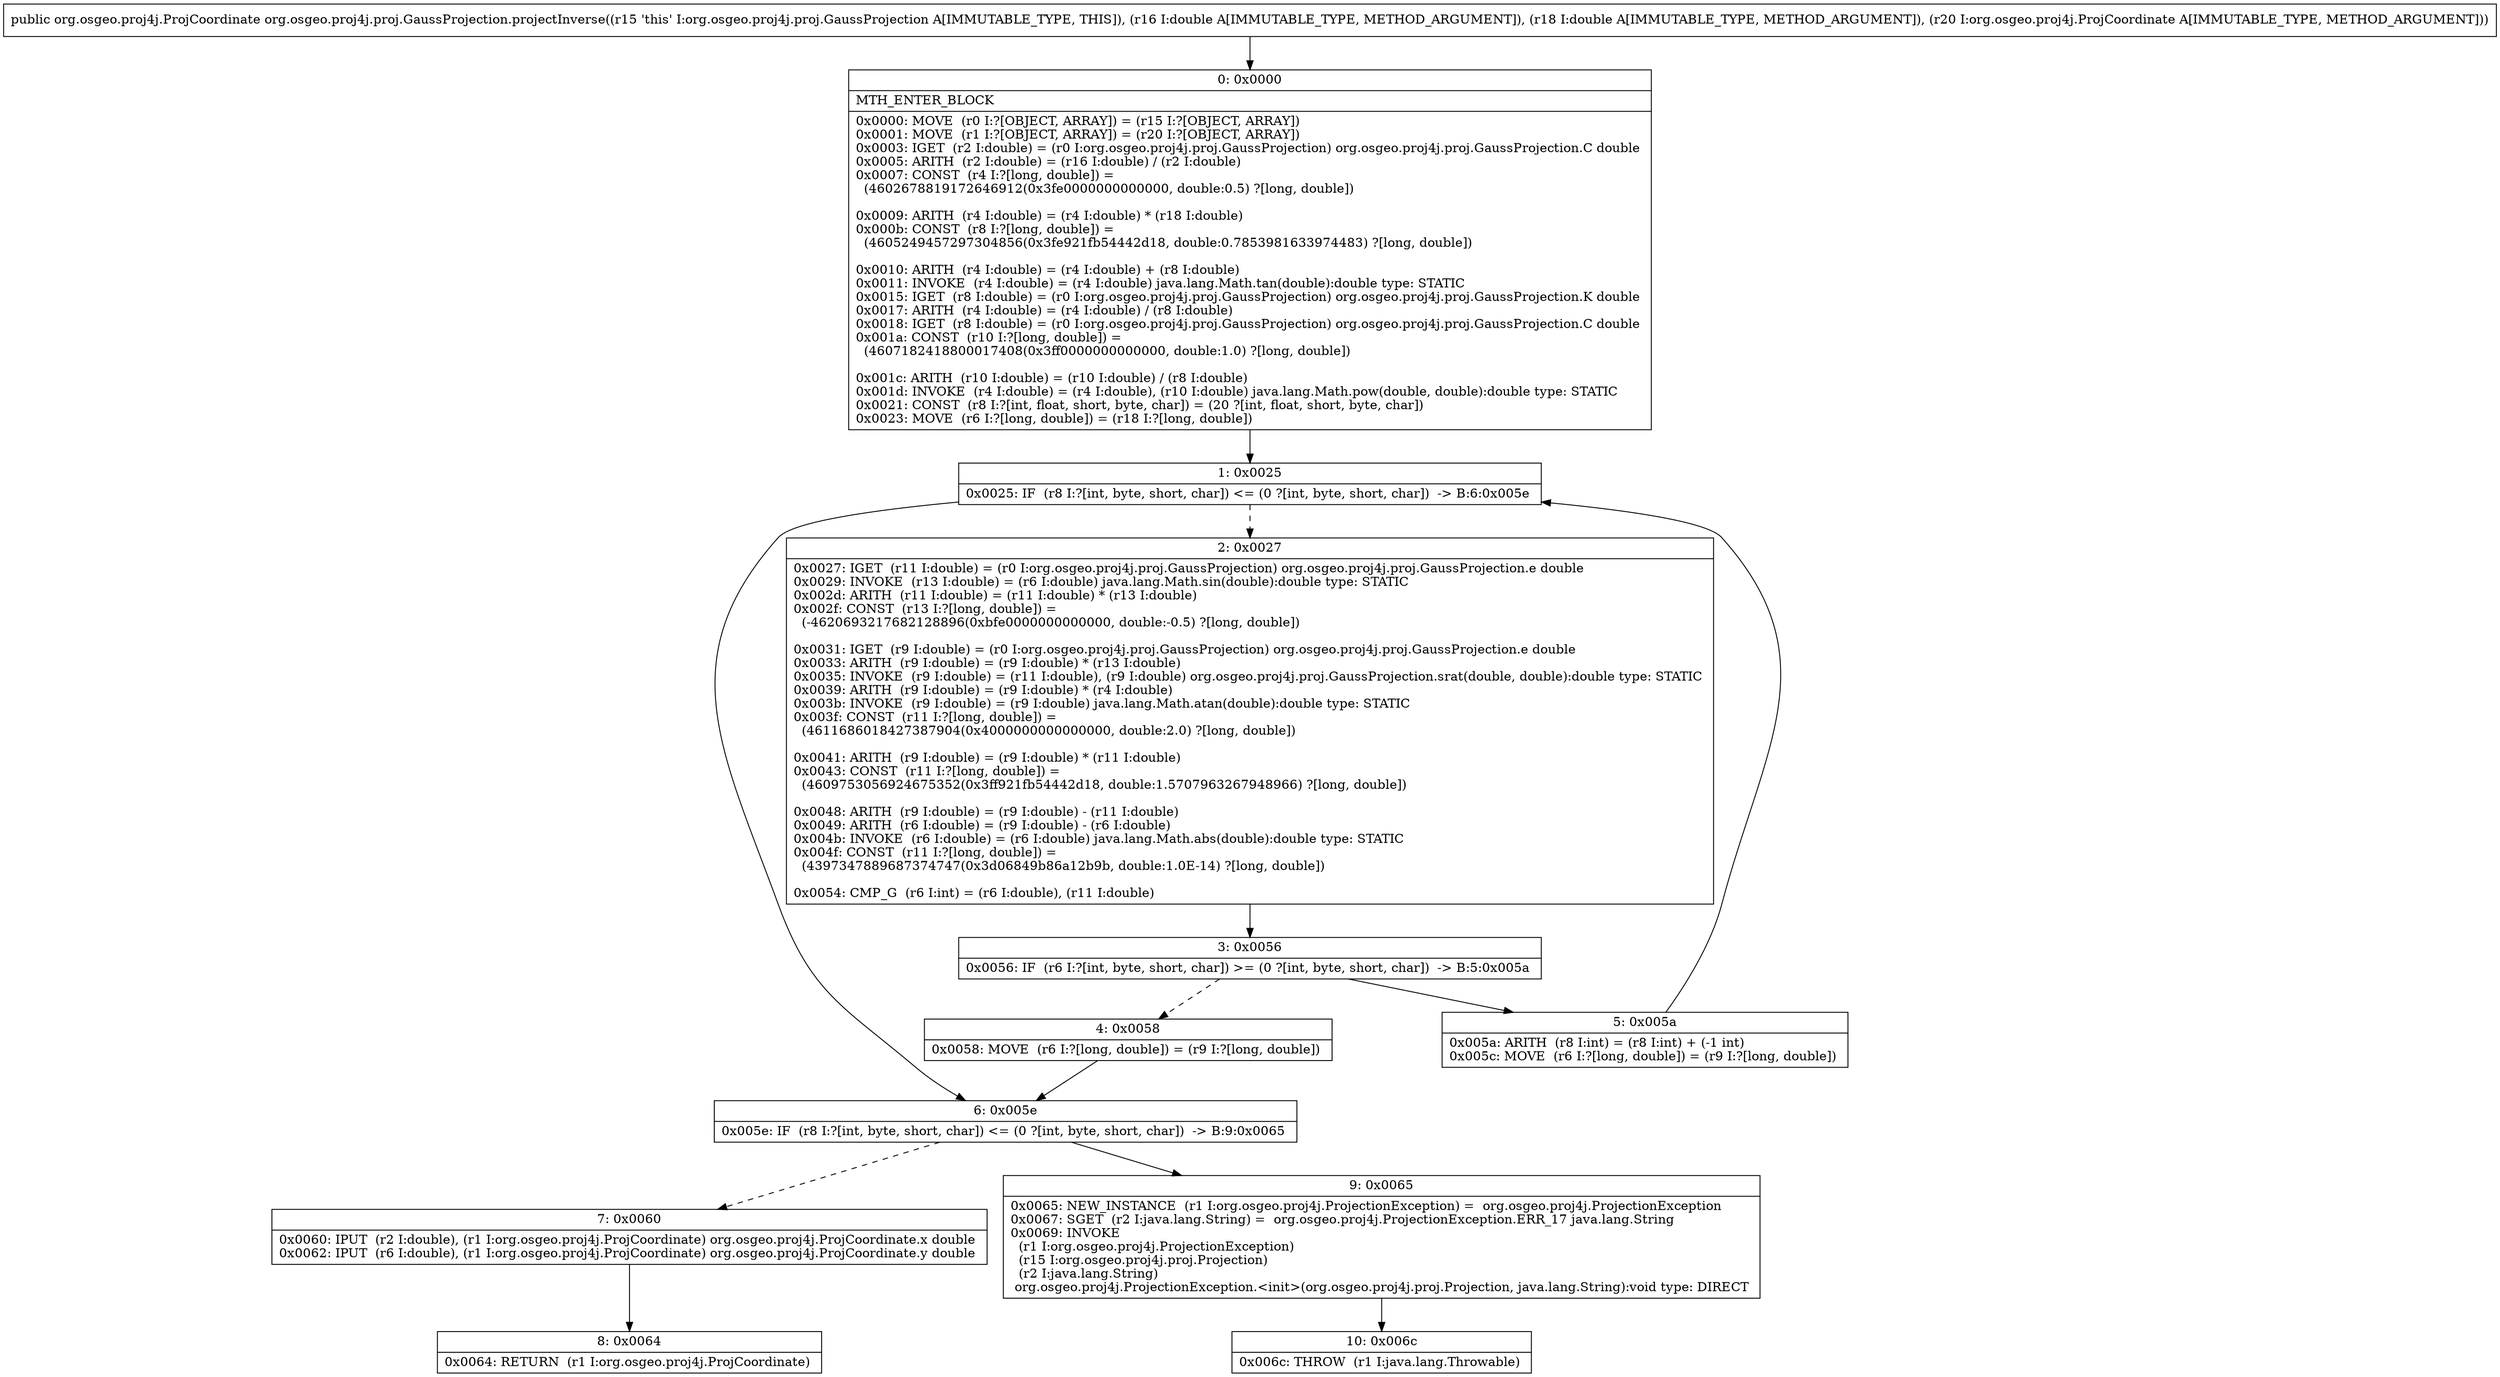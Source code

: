 digraph "CFG fororg.osgeo.proj4j.proj.GaussProjection.projectInverse(DDLorg\/osgeo\/proj4j\/ProjCoordinate;)Lorg\/osgeo\/proj4j\/ProjCoordinate;" {
Node_0 [shape=record,label="{0\:\ 0x0000|MTH_ENTER_BLOCK\l|0x0000: MOVE  (r0 I:?[OBJECT, ARRAY]) = (r15 I:?[OBJECT, ARRAY]) \l0x0001: MOVE  (r1 I:?[OBJECT, ARRAY]) = (r20 I:?[OBJECT, ARRAY]) \l0x0003: IGET  (r2 I:double) = (r0 I:org.osgeo.proj4j.proj.GaussProjection) org.osgeo.proj4j.proj.GaussProjection.C double \l0x0005: ARITH  (r2 I:double) = (r16 I:double) \/ (r2 I:double) \l0x0007: CONST  (r4 I:?[long, double]) = \l  (4602678819172646912(0x3fe0000000000000, double:0.5) ?[long, double])\l \l0x0009: ARITH  (r4 I:double) = (r4 I:double) * (r18 I:double) \l0x000b: CONST  (r8 I:?[long, double]) = \l  (4605249457297304856(0x3fe921fb54442d18, double:0.7853981633974483) ?[long, double])\l \l0x0010: ARITH  (r4 I:double) = (r4 I:double) + (r8 I:double) \l0x0011: INVOKE  (r4 I:double) = (r4 I:double) java.lang.Math.tan(double):double type: STATIC \l0x0015: IGET  (r8 I:double) = (r0 I:org.osgeo.proj4j.proj.GaussProjection) org.osgeo.proj4j.proj.GaussProjection.K double \l0x0017: ARITH  (r4 I:double) = (r4 I:double) \/ (r8 I:double) \l0x0018: IGET  (r8 I:double) = (r0 I:org.osgeo.proj4j.proj.GaussProjection) org.osgeo.proj4j.proj.GaussProjection.C double \l0x001a: CONST  (r10 I:?[long, double]) = \l  (4607182418800017408(0x3ff0000000000000, double:1.0) ?[long, double])\l \l0x001c: ARITH  (r10 I:double) = (r10 I:double) \/ (r8 I:double) \l0x001d: INVOKE  (r4 I:double) = (r4 I:double), (r10 I:double) java.lang.Math.pow(double, double):double type: STATIC \l0x0021: CONST  (r8 I:?[int, float, short, byte, char]) = (20 ?[int, float, short, byte, char]) \l0x0023: MOVE  (r6 I:?[long, double]) = (r18 I:?[long, double]) \l}"];
Node_1 [shape=record,label="{1\:\ 0x0025|0x0025: IF  (r8 I:?[int, byte, short, char]) \<= (0 ?[int, byte, short, char])  \-\> B:6:0x005e \l}"];
Node_2 [shape=record,label="{2\:\ 0x0027|0x0027: IGET  (r11 I:double) = (r0 I:org.osgeo.proj4j.proj.GaussProjection) org.osgeo.proj4j.proj.GaussProjection.e double \l0x0029: INVOKE  (r13 I:double) = (r6 I:double) java.lang.Math.sin(double):double type: STATIC \l0x002d: ARITH  (r11 I:double) = (r11 I:double) * (r13 I:double) \l0x002f: CONST  (r13 I:?[long, double]) = \l  (\-4620693217682128896(0xbfe0000000000000, double:\-0.5) ?[long, double])\l \l0x0031: IGET  (r9 I:double) = (r0 I:org.osgeo.proj4j.proj.GaussProjection) org.osgeo.proj4j.proj.GaussProjection.e double \l0x0033: ARITH  (r9 I:double) = (r9 I:double) * (r13 I:double) \l0x0035: INVOKE  (r9 I:double) = (r11 I:double), (r9 I:double) org.osgeo.proj4j.proj.GaussProjection.srat(double, double):double type: STATIC \l0x0039: ARITH  (r9 I:double) = (r9 I:double) * (r4 I:double) \l0x003b: INVOKE  (r9 I:double) = (r9 I:double) java.lang.Math.atan(double):double type: STATIC \l0x003f: CONST  (r11 I:?[long, double]) = \l  (4611686018427387904(0x4000000000000000, double:2.0) ?[long, double])\l \l0x0041: ARITH  (r9 I:double) = (r9 I:double) * (r11 I:double) \l0x0043: CONST  (r11 I:?[long, double]) = \l  (4609753056924675352(0x3ff921fb54442d18, double:1.5707963267948966) ?[long, double])\l \l0x0048: ARITH  (r9 I:double) = (r9 I:double) \- (r11 I:double) \l0x0049: ARITH  (r6 I:double) = (r9 I:double) \- (r6 I:double) \l0x004b: INVOKE  (r6 I:double) = (r6 I:double) java.lang.Math.abs(double):double type: STATIC \l0x004f: CONST  (r11 I:?[long, double]) = \l  (4397347889687374747(0x3d06849b86a12b9b, double:1.0E\-14) ?[long, double])\l \l0x0054: CMP_G  (r6 I:int) = (r6 I:double), (r11 I:double) \l}"];
Node_3 [shape=record,label="{3\:\ 0x0056|0x0056: IF  (r6 I:?[int, byte, short, char]) \>= (0 ?[int, byte, short, char])  \-\> B:5:0x005a \l}"];
Node_4 [shape=record,label="{4\:\ 0x0058|0x0058: MOVE  (r6 I:?[long, double]) = (r9 I:?[long, double]) \l}"];
Node_5 [shape=record,label="{5\:\ 0x005a|0x005a: ARITH  (r8 I:int) = (r8 I:int) + (\-1 int) \l0x005c: MOVE  (r6 I:?[long, double]) = (r9 I:?[long, double]) \l}"];
Node_6 [shape=record,label="{6\:\ 0x005e|0x005e: IF  (r8 I:?[int, byte, short, char]) \<= (0 ?[int, byte, short, char])  \-\> B:9:0x0065 \l}"];
Node_7 [shape=record,label="{7\:\ 0x0060|0x0060: IPUT  (r2 I:double), (r1 I:org.osgeo.proj4j.ProjCoordinate) org.osgeo.proj4j.ProjCoordinate.x double \l0x0062: IPUT  (r6 I:double), (r1 I:org.osgeo.proj4j.ProjCoordinate) org.osgeo.proj4j.ProjCoordinate.y double \l}"];
Node_8 [shape=record,label="{8\:\ 0x0064|0x0064: RETURN  (r1 I:org.osgeo.proj4j.ProjCoordinate) \l}"];
Node_9 [shape=record,label="{9\:\ 0x0065|0x0065: NEW_INSTANCE  (r1 I:org.osgeo.proj4j.ProjectionException) =  org.osgeo.proj4j.ProjectionException \l0x0067: SGET  (r2 I:java.lang.String) =  org.osgeo.proj4j.ProjectionException.ERR_17 java.lang.String \l0x0069: INVOKE  \l  (r1 I:org.osgeo.proj4j.ProjectionException)\l  (r15 I:org.osgeo.proj4j.proj.Projection)\l  (r2 I:java.lang.String)\l org.osgeo.proj4j.ProjectionException.\<init\>(org.osgeo.proj4j.proj.Projection, java.lang.String):void type: DIRECT \l}"];
Node_10 [shape=record,label="{10\:\ 0x006c|0x006c: THROW  (r1 I:java.lang.Throwable) \l}"];
MethodNode[shape=record,label="{public org.osgeo.proj4j.ProjCoordinate org.osgeo.proj4j.proj.GaussProjection.projectInverse((r15 'this' I:org.osgeo.proj4j.proj.GaussProjection A[IMMUTABLE_TYPE, THIS]), (r16 I:double A[IMMUTABLE_TYPE, METHOD_ARGUMENT]), (r18 I:double A[IMMUTABLE_TYPE, METHOD_ARGUMENT]), (r20 I:org.osgeo.proj4j.ProjCoordinate A[IMMUTABLE_TYPE, METHOD_ARGUMENT])) }"];
MethodNode -> Node_0;
Node_0 -> Node_1;
Node_1 -> Node_2[style=dashed];
Node_1 -> Node_6;
Node_2 -> Node_3;
Node_3 -> Node_4[style=dashed];
Node_3 -> Node_5;
Node_4 -> Node_6;
Node_5 -> Node_1;
Node_6 -> Node_7[style=dashed];
Node_6 -> Node_9;
Node_7 -> Node_8;
Node_9 -> Node_10;
}

